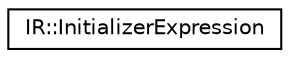 digraph "Graphical Class Hierarchy"
{
  edge [fontname="Helvetica",fontsize="10",labelfontname="Helvetica",labelfontsize="10"];
  node [fontname="Helvetica",fontsize="10",shape=record];
  rankdir="LR";
  Node0 [label="IR::InitializerExpression",height=0.2,width=0.4,color="black", fillcolor="white", style="filled",URL="$struct_i_r_1_1_initializer_expression.html"];
}
